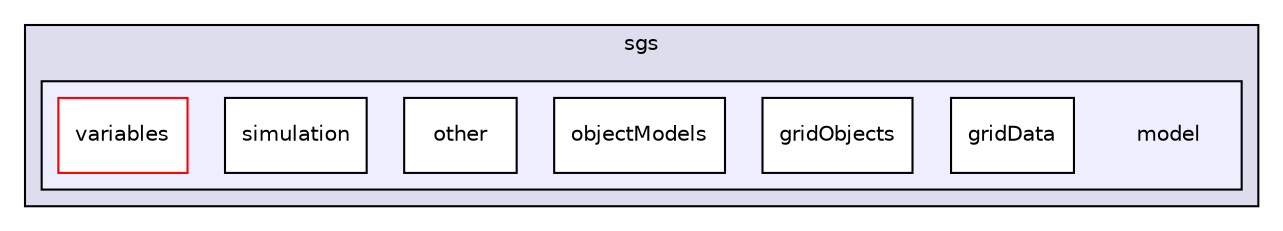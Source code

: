 digraph "RAPSim/src/sgs/model" {
  compound=true
  node [ fontsize="10", fontname="Helvetica"];
  edge [ labelfontsize="10", labelfontname="Helvetica"];
  subgraph clusterdir_01a8656010585e8207038536504a8624 {
    graph [ bgcolor="#ddddee", pencolor="black", label="sgs" fontname="Helvetica", fontsize="10", URL="dir_01a8656010585e8207038536504a8624.html"]
  subgraph clusterdir_2f0bce582130e3664de0c2ab4aa656eb {
    graph [ bgcolor="#eeeeff", pencolor="black", label="" URL="dir_2f0bce582130e3664de0c2ab4aa656eb.html"];
    dir_2f0bce582130e3664de0c2ab4aa656eb [shape=plaintext label="model"];
    dir_ebbc4f64bf1bebfe7f4bc97dc5a0b4a1 [shape=box label="gridData" color="black" fillcolor="white" style="filled" URL="dir_ebbc4f64bf1bebfe7f4bc97dc5a0b4a1.html"];
    dir_2330b398352ac95b3de030165ab5d101 [shape=box label="gridObjects" color="black" fillcolor="white" style="filled" URL="dir_2330b398352ac95b3de030165ab5d101.html"];
    dir_91f1ede7c937e1f930005bcd8bc1b745 [shape=box label="objectModels" color="black" fillcolor="white" style="filled" URL="dir_91f1ede7c937e1f930005bcd8bc1b745.html"];
    dir_9180b4e6e04984c01a9682d14064f573 [shape=box label="other" color="black" fillcolor="white" style="filled" URL="dir_9180b4e6e04984c01a9682d14064f573.html"];
    dir_bc5b6325453d08877d1e7d95e57c83b9 [shape=box label="simulation" color="black" fillcolor="white" style="filled" URL="dir_bc5b6325453d08877d1e7d95e57c83b9.html"];
    dir_b23003d7924a12d8dc324a51cf627a32 [shape=box label="variables" color="red" fillcolor="white" style="filled" URL="dir_b23003d7924a12d8dc324a51cf627a32.html"];
  }
  }
}
